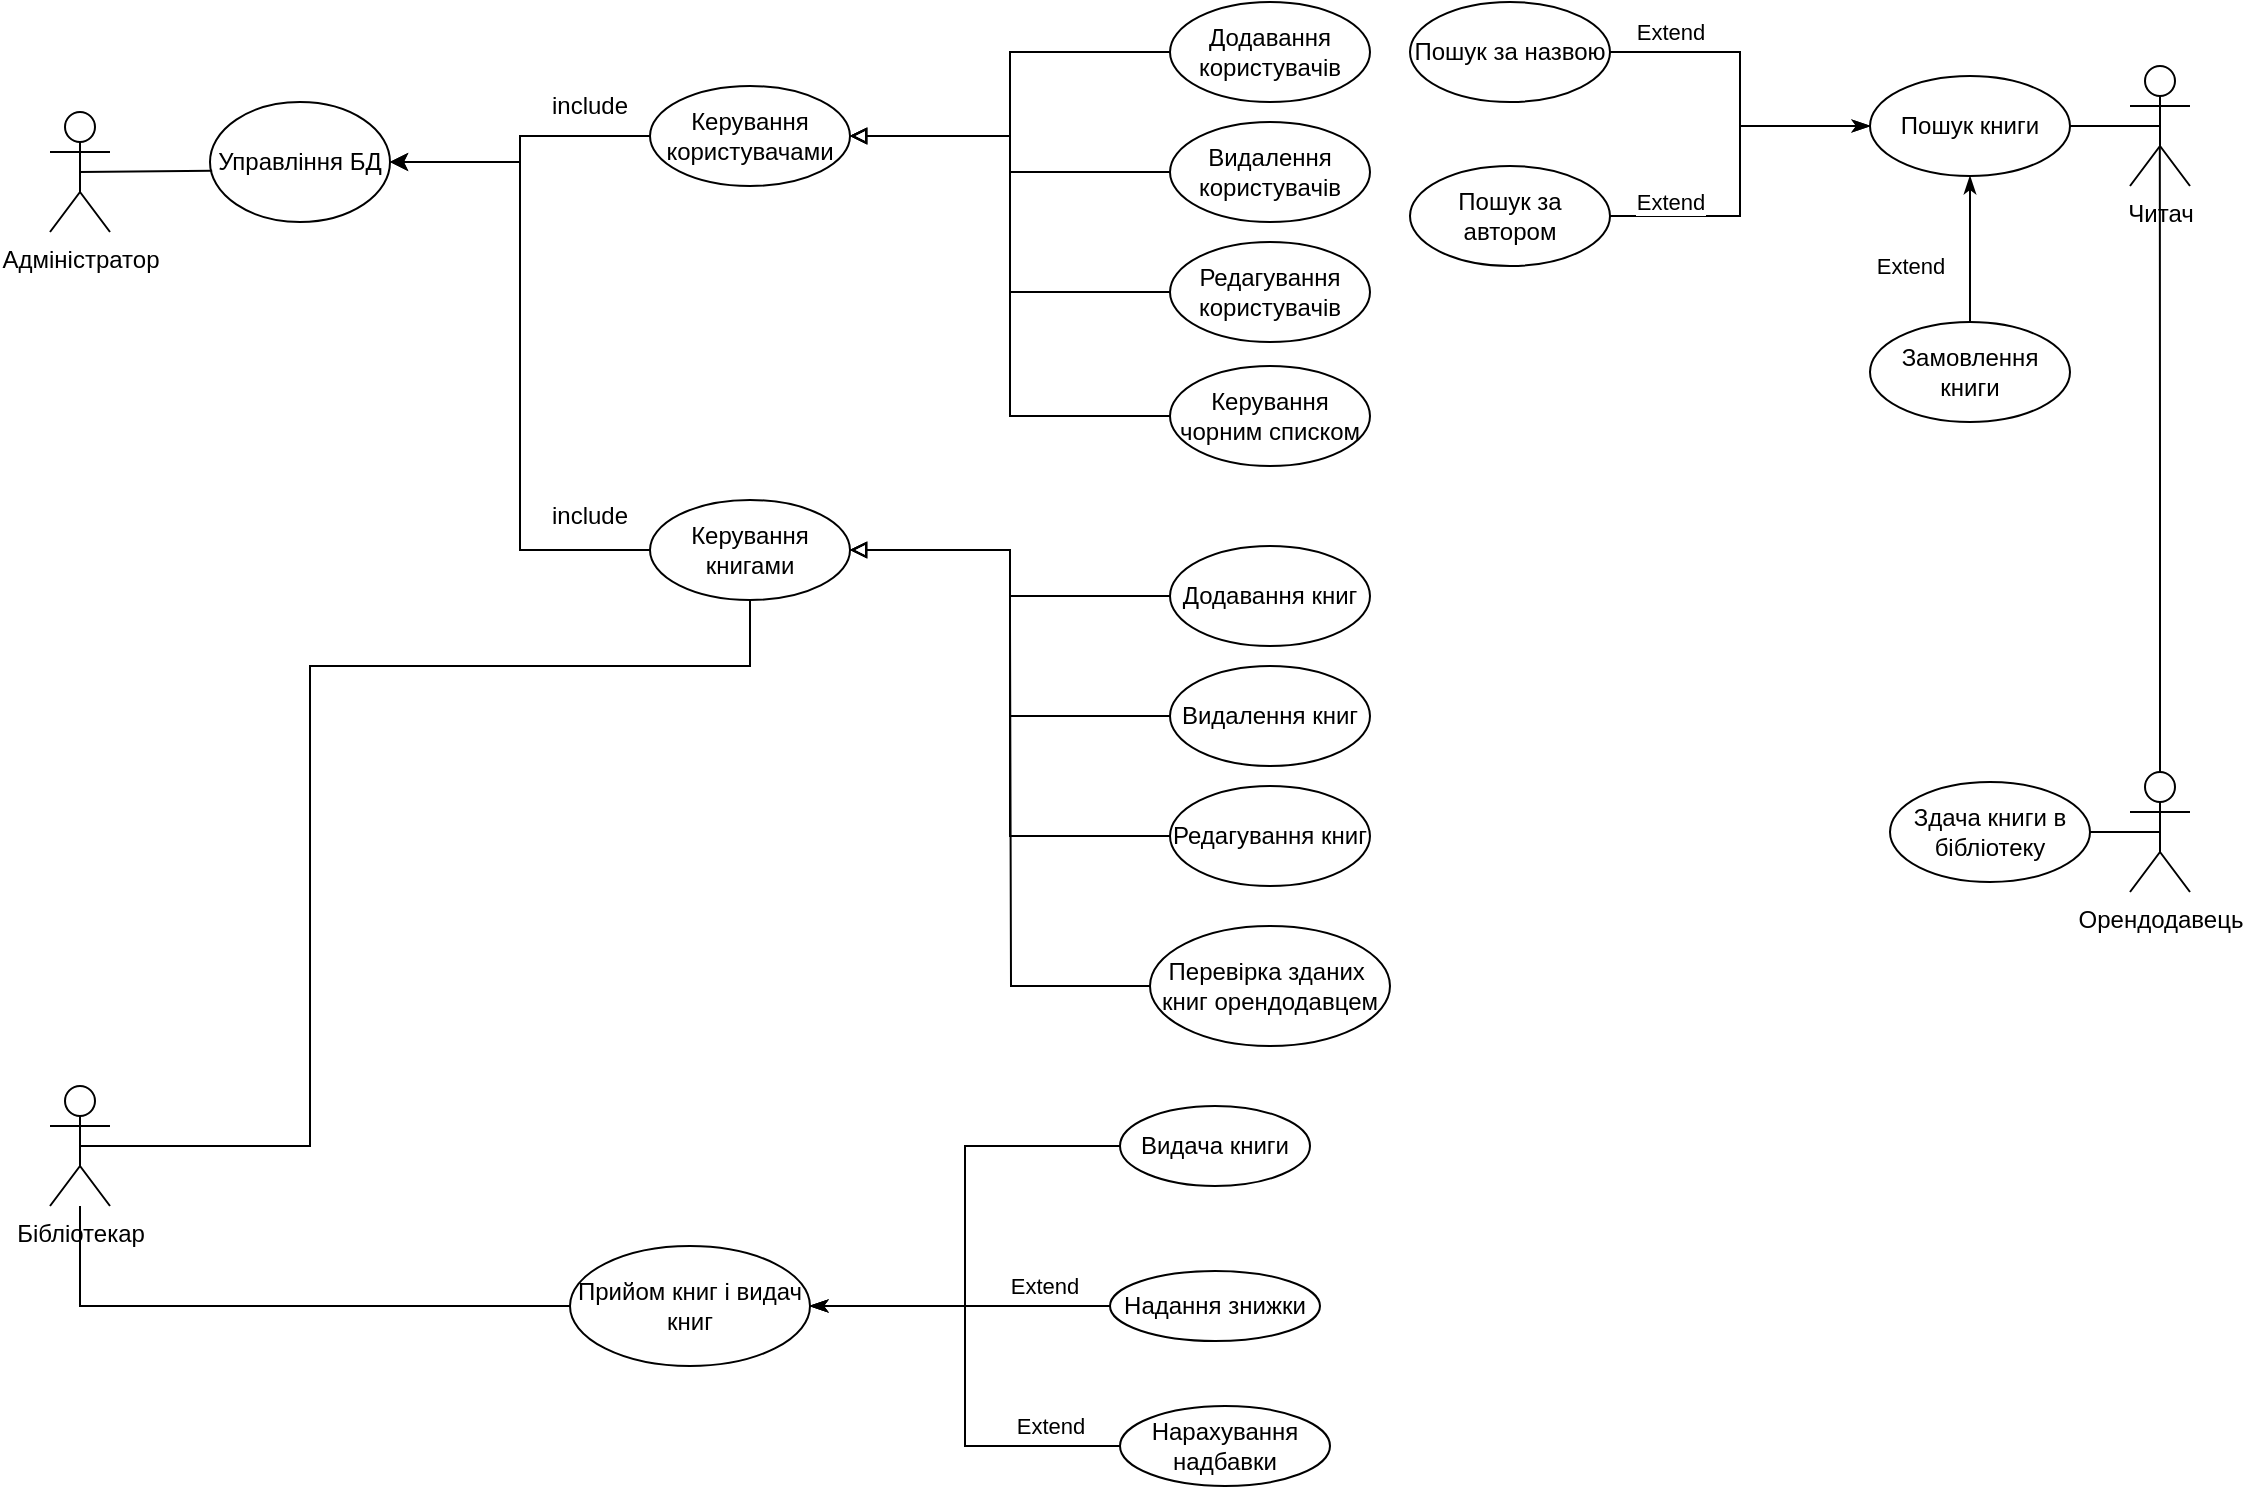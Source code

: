 <mxfile version="14.6.6" type="github">
  <diagram name="Page-1" id="e7e014a7-5840-1c2e-5031-d8a46d1fe8dd">
    <mxGraphModel dx="782" dy="753" grid="1" gridSize="10" guides="1" tooltips="1" connect="1" arrows="1" fold="1" page="1" pageScale="1" pageWidth="1169" pageHeight="826" background="#ffffff" math="0" shadow="0">
      <root>
        <mxCell id="0" />
        <mxCell id="1" parent="0" />
        <mxCell id="SxKo-OcmFjQGqQ5B9mya-41" value="Адміністратор&lt;br&gt;" style="shape=umlActor;verticalLabelPosition=bottom;verticalAlign=top;html=1;" parent="1" vertex="1">
          <mxGeometry x="50" y="73" width="30" height="60" as="geometry" />
        </mxCell>
        <mxCell id="SxKo-OcmFjQGqQ5B9mya-98" style="edgeStyle=orthogonalEdgeStyle;rounded=0;orthogonalLoop=1;jettySize=auto;html=1;exitX=0.5;exitY=0.5;exitDx=0;exitDy=0;exitPerimeter=0;entryX=0.5;entryY=1;entryDx=0;entryDy=0;endArrow=none;endFill=0;strokeColor=#000000;" parent="1" source="SxKo-OcmFjQGqQ5B9mya-42" target="SxKo-OcmFjQGqQ5B9mya-52" edge="1">
          <mxGeometry relative="1" as="geometry">
            <Array as="points">
              <mxPoint x="180" y="590" />
              <mxPoint x="180" y="350" />
              <mxPoint x="400" y="350" />
            </Array>
          </mxGeometry>
        </mxCell>
        <mxCell id="SxKo-OcmFjQGqQ5B9mya-42" value="Бібліотекар" style="shape=umlActor;verticalLabelPosition=bottom;verticalAlign=top;html=1;" parent="1" vertex="1">
          <mxGeometry x="50" y="560" width="30" height="60" as="geometry" />
        </mxCell>
        <mxCell id="SxKo-OcmFjQGqQ5B9mya-114" style="edgeStyle=orthogonalEdgeStyle;rounded=0;sketch=0;orthogonalLoop=1;jettySize=auto;html=1;exitX=0.5;exitY=0.5;exitDx=0;exitDy=0;exitPerimeter=0;entryX=1;entryY=0.5;entryDx=0;entryDy=0;endArrow=none;endFill=0;strokeColor=#000000;" parent="1" source="SxKo-OcmFjQGqQ5B9mya-43" target="SxKo-OcmFjQGqQ5B9mya-113" edge="1">
          <mxGeometry relative="1" as="geometry" />
        </mxCell>
        <mxCell id="SxKo-OcmFjQGqQ5B9mya-43" value="Читач&lt;br&gt;" style="shape=umlActor;verticalLabelPosition=bottom;verticalAlign=top;html=1;" parent="1" vertex="1">
          <mxGeometry x="1090" y="50" width="30" height="60" as="geometry" />
        </mxCell>
        <mxCell id="SxKo-OcmFjQGqQ5B9mya-106" style="edgeStyle=orthogonalEdgeStyle;rounded=0;sketch=0;orthogonalLoop=1;jettySize=auto;html=1;endArrow=none;endFill=0;strokeColor=#000000;entryX=0.497;entryY=0.674;entryDx=0;entryDy=0;entryPerimeter=0;" parent="1" source="SxKo-OcmFjQGqQ5B9mya-44" target="SxKo-OcmFjQGqQ5B9mya-43" edge="1">
          <mxGeometry relative="1" as="geometry" />
        </mxCell>
        <mxCell id="SxKo-OcmFjQGqQ5B9mya-125" style="edgeStyle=orthogonalEdgeStyle;rounded=0;sketch=0;orthogonalLoop=1;jettySize=auto;html=1;exitX=0.5;exitY=0.5;exitDx=0;exitDy=0;exitPerimeter=0;entryX=1;entryY=0.5;entryDx=0;entryDy=0;endArrow=none;endFill=0;strokeColor=#000000;" parent="1" source="SxKo-OcmFjQGqQ5B9mya-44" target="SxKo-OcmFjQGqQ5B9mya-124" edge="1">
          <mxGeometry relative="1" as="geometry" />
        </mxCell>
        <mxCell id="SxKo-OcmFjQGqQ5B9mya-44" value="Орендодавець" style="shape=umlActor;verticalLabelPosition=bottom;verticalAlign=top;html=1;" parent="1" vertex="1">
          <mxGeometry x="1090" y="403" width="30" height="60" as="geometry" />
        </mxCell>
        <mxCell id="SxKo-OcmFjQGqQ5B9mya-47" value="Управління БД" style="ellipse;whiteSpace=wrap;html=1;" parent="1" vertex="1">
          <mxGeometry x="130" y="68" width="90" height="60" as="geometry" />
        </mxCell>
        <mxCell id="SxKo-OcmFjQGqQ5B9mya-49" value="" style="endArrow=none;html=1;entryX=0.012;entryY=0.573;entryDx=0;entryDy=0;entryPerimeter=0;exitX=0.5;exitY=0.5;exitDx=0;exitDy=0;exitPerimeter=0;" parent="1" source="SxKo-OcmFjQGqQ5B9mya-41" target="SxKo-OcmFjQGqQ5B9mya-47" edge="1">
          <mxGeometry width="50" height="50" relative="1" as="geometry">
            <mxPoint x="120" y="140" as="sourcePoint" />
            <mxPoint x="170" y="90" as="targetPoint" />
          </mxGeometry>
        </mxCell>
        <mxCell id="SxKo-OcmFjQGqQ5B9mya-62" style="edgeStyle=orthogonalEdgeStyle;rounded=0;orthogonalLoop=1;jettySize=auto;html=1;entryX=1;entryY=0.5;entryDx=0;entryDy=0;" parent="1" source="SxKo-OcmFjQGqQ5B9mya-50" target="SxKo-OcmFjQGqQ5B9mya-47" edge="1">
          <mxGeometry relative="1" as="geometry" />
        </mxCell>
        <mxCell id="SxKo-OcmFjQGqQ5B9mya-50" value="Керування користувачами" style="ellipse;whiteSpace=wrap;html=1;" parent="1" vertex="1">
          <mxGeometry x="350" y="60" width="100" height="50" as="geometry" />
        </mxCell>
        <mxCell id="SxKo-OcmFjQGqQ5B9mya-63" style="edgeStyle=orthogonalEdgeStyle;rounded=0;orthogonalLoop=1;jettySize=auto;html=1;entryX=1;entryY=0.5;entryDx=0;entryDy=0;" parent="1" source="SxKo-OcmFjQGqQ5B9mya-52" target="SxKo-OcmFjQGqQ5B9mya-47" edge="1">
          <mxGeometry relative="1" as="geometry" />
        </mxCell>
        <mxCell id="SxKo-OcmFjQGqQ5B9mya-52" value="Керування книгами&lt;br&gt;" style="ellipse;whiteSpace=wrap;html=1;" parent="1" vertex="1">
          <mxGeometry x="350" y="267" width="100" height="50" as="geometry" />
        </mxCell>
        <mxCell id="SxKo-OcmFjQGqQ5B9mya-64" style="edgeStyle=orthogonalEdgeStyle;rounded=0;orthogonalLoop=1;jettySize=auto;html=1;entryX=1;entryY=0.5;entryDx=0;entryDy=0;endArrow=block;endFill=0;" parent="1" source="SxKo-OcmFjQGqQ5B9mya-56" target="SxKo-OcmFjQGqQ5B9mya-50" edge="1">
          <mxGeometry relative="1" as="geometry" />
        </mxCell>
        <mxCell id="SxKo-OcmFjQGqQ5B9mya-56" value="Додавання користувачів&lt;br&gt;" style="ellipse;whiteSpace=wrap;html=1;" parent="1" vertex="1">
          <mxGeometry x="610" y="18" width="100" height="50" as="geometry" />
        </mxCell>
        <mxCell id="SxKo-OcmFjQGqQ5B9mya-65" style="edgeStyle=orthogonalEdgeStyle;rounded=0;orthogonalLoop=1;jettySize=auto;html=1;endArrow=block;endFill=0;" parent="1" source="SxKo-OcmFjQGqQ5B9mya-57" target="SxKo-OcmFjQGqQ5B9mya-50" edge="1">
          <mxGeometry relative="1" as="geometry" />
        </mxCell>
        <mxCell id="SxKo-OcmFjQGqQ5B9mya-57" value="Видалення користувачів" style="ellipse;whiteSpace=wrap;html=1;" parent="1" vertex="1">
          <mxGeometry x="610" y="78" width="100" height="50" as="geometry" />
        </mxCell>
        <mxCell id="SxKo-OcmFjQGqQ5B9mya-66" style="edgeStyle=orthogonalEdgeStyle;rounded=0;orthogonalLoop=1;jettySize=auto;html=1;entryX=1;entryY=0.5;entryDx=0;entryDy=0;endArrow=block;endFill=0;" parent="1" source="SxKo-OcmFjQGqQ5B9mya-58" target="SxKo-OcmFjQGqQ5B9mya-50" edge="1">
          <mxGeometry relative="1" as="geometry" />
        </mxCell>
        <mxCell id="SxKo-OcmFjQGqQ5B9mya-58" value="Редагування користувачів" style="ellipse;whiteSpace=wrap;html=1;" parent="1" vertex="1">
          <mxGeometry x="610" y="138" width="100" height="50" as="geometry" />
        </mxCell>
        <mxCell id="SxKo-OcmFjQGqQ5B9mya-70" style="edgeStyle=orthogonalEdgeStyle;rounded=0;orthogonalLoop=1;jettySize=auto;html=1;entryX=1;entryY=0.5;entryDx=0;entryDy=0;endArrow=block;endFill=0;" parent="1" source="SxKo-OcmFjQGqQ5B9mya-67" target="SxKo-OcmFjQGqQ5B9mya-52" edge="1">
          <mxGeometry relative="1" as="geometry" />
        </mxCell>
        <mxCell id="SxKo-OcmFjQGqQ5B9mya-67" value="Додавання книг" style="ellipse;whiteSpace=wrap;html=1;" parent="1" vertex="1">
          <mxGeometry x="610" y="290" width="100" height="50" as="geometry" />
        </mxCell>
        <mxCell id="SxKo-OcmFjQGqQ5B9mya-71" style="edgeStyle=orthogonalEdgeStyle;rounded=0;orthogonalLoop=1;jettySize=auto;html=1;entryX=1;entryY=0.5;entryDx=0;entryDy=0;endArrow=block;endFill=0;" parent="1" source="SxKo-OcmFjQGqQ5B9mya-68" target="SxKo-OcmFjQGqQ5B9mya-52" edge="1">
          <mxGeometry relative="1" as="geometry" />
        </mxCell>
        <mxCell id="SxKo-OcmFjQGqQ5B9mya-68" value="Видалення книг&lt;br&gt;" style="ellipse;whiteSpace=wrap;html=1;" parent="1" vertex="1">
          <mxGeometry x="610" y="350" width="100" height="50" as="geometry" />
        </mxCell>
        <mxCell id="SxKo-OcmFjQGqQ5B9mya-73" style="edgeStyle=orthogonalEdgeStyle;rounded=0;orthogonalLoop=1;jettySize=auto;html=1;entryX=1;entryY=0.5;entryDx=0;entryDy=0;endArrow=block;endFill=0;" parent="1" source="SxKo-OcmFjQGqQ5B9mya-69" target="SxKo-OcmFjQGqQ5B9mya-52" edge="1">
          <mxGeometry relative="1" as="geometry" />
        </mxCell>
        <mxCell id="SxKo-OcmFjQGqQ5B9mya-69" value="Редагування книг" style="ellipse;whiteSpace=wrap;html=1;" parent="1" vertex="1">
          <mxGeometry x="610" y="410" width="100" height="50" as="geometry" />
        </mxCell>
        <mxCell id="SxKo-OcmFjQGqQ5B9mya-80" value="include&lt;br&gt;" style="text;html=1;strokeColor=none;fillColor=none;align=center;verticalAlign=middle;whiteSpace=wrap;rounded=0;" parent="1" vertex="1">
          <mxGeometry x="300" y="60" width="40" height="20" as="geometry" />
        </mxCell>
        <mxCell id="SxKo-OcmFjQGqQ5B9mya-81" value="include&lt;br&gt;" style="text;html=1;strokeColor=none;fillColor=none;align=center;verticalAlign=middle;whiteSpace=wrap;rounded=0;" parent="1" vertex="1">
          <mxGeometry x="300" y="265" width="40" height="20" as="geometry" />
        </mxCell>
        <mxCell id="SxKo-OcmFjQGqQ5B9mya-101" style="edgeStyle=orthogonalEdgeStyle;rounded=0;orthogonalLoop=1;jettySize=auto;html=1;entryX=1;entryY=0.5;entryDx=0;entryDy=0;endArrow=classicThin;endFill=1;strokeColor=#000000;" parent="1" source="SxKo-OcmFjQGqQ5B9mya-82" target="SxKo-OcmFjQGqQ5B9mya-87" edge="1">
          <mxGeometry relative="1" as="geometry" />
        </mxCell>
        <mxCell id="SxKo-OcmFjQGqQ5B9mya-82" value="Видача книги" style="ellipse;whiteSpace=wrap;html=1;" parent="1" vertex="1">
          <mxGeometry x="585" y="570" width="95" height="40" as="geometry" />
        </mxCell>
        <mxCell id="SxKo-OcmFjQGqQ5B9mya-100" style="edgeStyle=orthogonalEdgeStyle;rounded=0;orthogonalLoop=1;jettySize=auto;html=1;endArrow=classicThin;endFill=1;strokeColor=#000000;sketch=0;" parent="1" source="SxKo-OcmFjQGqQ5B9mya-83" target="SxKo-OcmFjQGqQ5B9mya-87" edge="1">
          <mxGeometry relative="1" as="geometry" />
        </mxCell>
        <mxCell id="SxKo-OcmFjQGqQ5B9mya-103" value="Extend" style="edgeLabel;html=1;align=center;verticalAlign=middle;resizable=0;points=[];" parent="SxKo-OcmFjQGqQ5B9mya-100" vertex="1" connectable="0">
          <mxGeometry x="-0.716" y="-1" relative="1" as="geometry">
            <mxPoint x="-12" y="-9" as="offset" />
          </mxGeometry>
        </mxCell>
        <mxCell id="SxKo-OcmFjQGqQ5B9mya-83" value="Надання знижки" style="ellipse;whiteSpace=wrap;html=1;" parent="1" vertex="1">
          <mxGeometry x="580" y="652.5" width="105" height="35" as="geometry" />
        </mxCell>
        <mxCell id="SxKo-OcmFjQGqQ5B9mya-102" style="edgeStyle=orthogonalEdgeStyle;rounded=0;orthogonalLoop=1;jettySize=auto;html=1;entryX=1;entryY=0.5;entryDx=0;entryDy=0;endArrow=classicThin;endFill=1;strokeColor=#000000;" parent="1" source="SxKo-OcmFjQGqQ5B9mya-84" target="SxKo-OcmFjQGqQ5B9mya-87" edge="1">
          <mxGeometry relative="1" as="geometry" />
        </mxCell>
        <mxCell id="SxKo-OcmFjQGqQ5B9mya-84" value="Нарахування надбавки&lt;br&gt;" style="ellipse;whiteSpace=wrap;html=1;" parent="1" vertex="1">
          <mxGeometry x="585" y="720" width="105" height="40" as="geometry" />
        </mxCell>
        <mxCell id="SxKo-OcmFjQGqQ5B9mya-99" style="edgeStyle=orthogonalEdgeStyle;rounded=0;orthogonalLoop=1;jettySize=auto;html=1;endArrow=none;endFill=0;strokeColor=#000000;" parent="1" source="SxKo-OcmFjQGqQ5B9mya-87" target="SxKo-OcmFjQGqQ5B9mya-42" edge="1">
          <mxGeometry relative="1" as="geometry" />
        </mxCell>
        <mxCell id="SxKo-OcmFjQGqQ5B9mya-87" value="Прийом книг і видач книг" style="ellipse;whiteSpace=wrap;html=1;" parent="1" vertex="1">
          <mxGeometry x="310" y="640" width="120" height="60" as="geometry" />
        </mxCell>
        <mxCell id="SxKo-OcmFjQGqQ5B9mya-105" value="Extend" style="edgeLabel;html=1;align=center;verticalAlign=middle;resizable=0;points=[];" parent="1" vertex="1" connectable="0">
          <mxGeometry x="549.997" y="730" as="geometry" />
        </mxCell>
        <mxCell id="eQjwzmPa9CilqdG2c2bV-1" style="edgeStyle=orthogonalEdgeStyle;rounded=0;orthogonalLoop=1;jettySize=auto;html=1;endArrow=none;endFill=0;" edge="1" parent="1" source="SxKo-OcmFjQGqQ5B9mya-107">
          <mxGeometry relative="1" as="geometry">
            <mxPoint x="530" y="330" as="targetPoint" />
          </mxGeometry>
        </mxCell>
        <mxCell id="SxKo-OcmFjQGqQ5B9mya-107" value="Перевірка зданих&amp;nbsp; книг орендодавцем" style="ellipse;whiteSpace=wrap;html=1;" parent="1" vertex="1">
          <mxGeometry x="600" y="480" width="120" height="60" as="geometry" />
        </mxCell>
        <mxCell id="SxKo-OcmFjQGqQ5B9mya-111" style="edgeStyle=orthogonalEdgeStyle;rounded=0;sketch=0;orthogonalLoop=1;jettySize=auto;html=1;exitX=0;exitY=0.5;exitDx=0;exitDy=0;entryX=1;entryY=0.5;entryDx=0;entryDy=0;endArrow=block;endFill=0;strokeColor=#000000;" parent="1" source="SxKo-OcmFjQGqQ5B9mya-110" target="SxKo-OcmFjQGqQ5B9mya-50" edge="1">
          <mxGeometry relative="1" as="geometry" />
        </mxCell>
        <mxCell id="SxKo-OcmFjQGqQ5B9mya-110" value="Керування чорним списком" style="ellipse;whiteSpace=wrap;html=1;" parent="1" vertex="1">
          <mxGeometry x="610" y="200" width="100" height="50" as="geometry" />
        </mxCell>
        <mxCell id="SxKo-OcmFjQGqQ5B9mya-113" value="Пошук книги" style="ellipse;whiteSpace=wrap;html=1;" parent="1" vertex="1">
          <mxGeometry x="960" y="55" width="100" height="50" as="geometry" />
        </mxCell>
        <mxCell id="SxKo-OcmFjQGqQ5B9mya-117" style="edgeStyle=orthogonalEdgeStyle;rounded=0;sketch=0;orthogonalLoop=1;jettySize=auto;html=1;entryX=0;entryY=0.5;entryDx=0;entryDy=0;endArrow=classicThin;endFill=1;strokeColor=#000000;" parent="1" source="SxKo-OcmFjQGqQ5B9mya-115" target="SxKo-OcmFjQGqQ5B9mya-113" edge="1">
          <mxGeometry relative="1" as="geometry" />
        </mxCell>
        <mxCell id="SxKo-OcmFjQGqQ5B9mya-115" value="Пошук за назвою" style="ellipse;whiteSpace=wrap;html=1;" parent="1" vertex="1">
          <mxGeometry x="730" y="18" width="100" height="50" as="geometry" />
        </mxCell>
        <mxCell id="SxKo-OcmFjQGqQ5B9mya-118" style="edgeStyle=orthogonalEdgeStyle;rounded=0;sketch=0;orthogonalLoop=1;jettySize=auto;html=1;entryX=0;entryY=0.5;entryDx=0;entryDy=0;endArrow=classicThin;endFill=1;strokeColor=#000000;" parent="1" source="SxKo-OcmFjQGqQ5B9mya-116" target="SxKo-OcmFjQGqQ5B9mya-113" edge="1">
          <mxGeometry relative="1" as="geometry" />
        </mxCell>
        <mxCell id="SxKo-OcmFjQGqQ5B9mya-116" value="Пошук за автором" style="ellipse;whiteSpace=wrap;html=1;" parent="1" vertex="1">
          <mxGeometry x="730" y="100" width="100" height="50" as="geometry" />
        </mxCell>
        <mxCell id="SxKo-OcmFjQGqQ5B9mya-119" value="Extend" style="edgeLabel;html=1;align=center;verticalAlign=middle;resizable=0;points=[];" parent="1" vertex="1" connectable="0">
          <mxGeometry x="860.001" y="33" as="geometry" />
        </mxCell>
        <mxCell id="SxKo-OcmFjQGqQ5B9mya-120" value="Extend" style="edgeLabel;html=1;align=center;verticalAlign=middle;resizable=0;points=[];" parent="1" vertex="1" connectable="0">
          <mxGeometry x="860.001" y="118" as="geometry" />
        </mxCell>
        <mxCell id="SxKo-OcmFjQGqQ5B9mya-122" style="edgeStyle=orthogonalEdgeStyle;rounded=0;sketch=0;orthogonalLoop=1;jettySize=auto;html=1;entryX=0.5;entryY=1;entryDx=0;entryDy=0;endArrow=classicThin;endFill=1;strokeColor=#000000;" parent="1" source="SxKo-OcmFjQGqQ5B9mya-121" target="SxKo-OcmFjQGqQ5B9mya-113" edge="1">
          <mxGeometry relative="1" as="geometry" />
        </mxCell>
        <mxCell id="SxKo-OcmFjQGqQ5B9mya-121" value="Замовлення книги" style="ellipse;whiteSpace=wrap;html=1;" parent="1" vertex="1">
          <mxGeometry x="960" y="178" width="100" height="50" as="geometry" />
        </mxCell>
        <mxCell id="SxKo-OcmFjQGqQ5B9mya-123" value="Extend" style="edgeLabel;html=1;align=center;verticalAlign=middle;resizable=0;points=[];" parent="1" vertex="1" connectable="0">
          <mxGeometry x="980.001" y="150" as="geometry" />
        </mxCell>
        <mxCell id="SxKo-OcmFjQGqQ5B9mya-124" value="Здача книги в бібліотеку" style="ellipse;whiteSpace=wrap;html=1;" parent="1" vertex="1">
          <mxGeometry x="970" y="408" width="100" height="50" as="geometry" />
        </mxCell>
      </root>
    </mxGraphModel>
  </diagram>
</mxfile>
